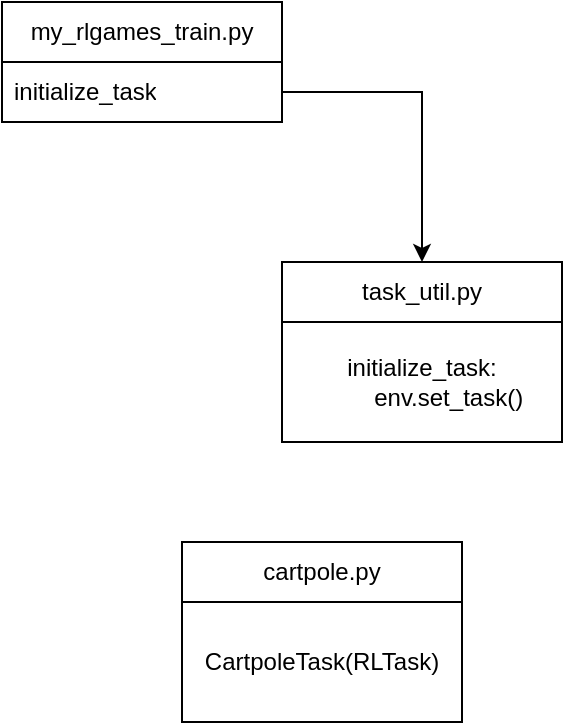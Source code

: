 <mxfile version="24.3.1" type="github">
  <diagram name="Page-1" id="lyASNQNYgEOY33pdEkeG">
    <mxGraphModel dx="366" dy="663" grid="1" gridSize="10" guides="1" tooltips="1" connect="1" arrows="1" fold="1" page="1" pageScale="1" pageWidth="850" pageHeight="1100" math="0" shadow="0">
      <root>
        <mxCell id="0" />
        <mxCell id="1" parent="0" />
        <mxCell id="7BTzQu4oncoKRNLVJy2T-1" value="my_rlgames_train.py" style="swimlane;fontStyle=0;childLayout=stackLayout;horizontal=1;startSize=30;horizontalStack=0;resizeParent=1;resizeParentMax=0;resizeLast=0;collapsible=1;marginBottom=0;whiteSpace=wrap;html=1;" vertex="1" parent="1">
          <mxGeometry x="100" y="400" width="140" height="60" as="geometry" />
        </mxCell>
        <mxCell id="7BTzQu4oncoKRNLVJy2T-3" value="initialize_task" style="text;strokeColor=none;fillColor=none;align=left;verticalAlign=middle;spacingLeft=4;spacingRight=4;overflow=hidden;points=[[0,0.5],[1,0.5]];portConstraint=eastwest;rotatable=0;whiteSpace=wrap;html=1;" vertex="1" parent="7BTzQu4oncoKRNLVJy2T-1">
          <mxGeometry y="30" width="140" height="30" as="geometry" />
        </mxCell>
        <mxCell id="7BTzQu4oncoKRNLVJy2T-8" value="task_util.py" style="swimlane;fontStyle=0;childLayout=stackLayout;horizontal=1;startSize=30;horizontalStack=0;resizeParent=1;resizeParentMax=0;resizeLast=0;collapsible=1;marginBottom=0;whiteSpace=wrap;html=1;" vertex="1" parent="1">
          <mxGeometry x="240" y="530" width="140" height="90" as="geometry" />
        </mxCell>
        <mxCell id="7BTzQu4oncoKRNLVJy2T-9" value="initialize_task:&lt;br&gt;&lt;span style=&quot;white-space: pre;&quot;&gt;&#x9;&lt;/span&gt;env.set_task()" style="text;strokeColor=none;fillColor=none;align=center;verticalAlign=middle;spacingLeft=4;spacingRight=4;overflow=hidden;points=[[0,0.5],[1,0.5]];portConstraint=eastwest;rotatable=0;whiteSpace=wrap;html=1;" vertex="1" parent="7BTzQu4oncoKRNLVJy2T-8">
          <mxGeometry y="30" width="140" height="60" as="geometry" />
        </mxCell>
        <mxCell id="7BTzQu4oncoKRNLVJy2T-12" style="edgeStyle=orthogonalEdgeStyle;rounded=0;orthogonalLoop=1;jettySize=auto;html=1;exitX=1;exitY=0.5;exitDx=0;exitDy=0;entryX=0.5;entryY=0;entryDx=0;entryDy=0;" edge="1" parent="1" source="7BTzQu4oncoKRNLVJy2T-3" target="7BTzQu4oncoKRNLVJy2T-8">
          <mxGeometry relative="1" as="geometry" />
        </mxCell>
        <mxCell id="7BTzQu4oncoKRNLVJy2T-14" value="cartpole.py" style="swimlane;fontStyle=0;childLayout=stackLayout;horizontal=1;startSize=30;horizontalStack=0;resizeParent=1;resizeParentMax=0;resizeLast=0;collapsible=1;marginBottom=0;whiteSpace=wrap;html=1;" vertex="1" parent="1">
          <mxGeometry x="190" y="670" width="140" height="90" as="geometry" />
        </mxCell>
        <mxCell id="7BTzQu4oncoKRNLVJy2T-15" value="CartpoleTask(RLTask)" style="text;strokeColor=none;fillColor=none;align=center;verticalAlign=middle;spacingLeft=4;spacingRight=4;overflow=hidden;points=[[0,0.5],[1,0.5]];portConstraint=eastwest;rotatable=0;whiteSpace=wrap;html=1;" vertex="1" parent="7BTzQu4oncoKRNLVJy2T-14">
          <mxGeometry y="30" width="140" height="60" as="geometry" />
        </mxCell>
      </root>
    </mxGraphModel>
  </diagram>
</mxfile>
